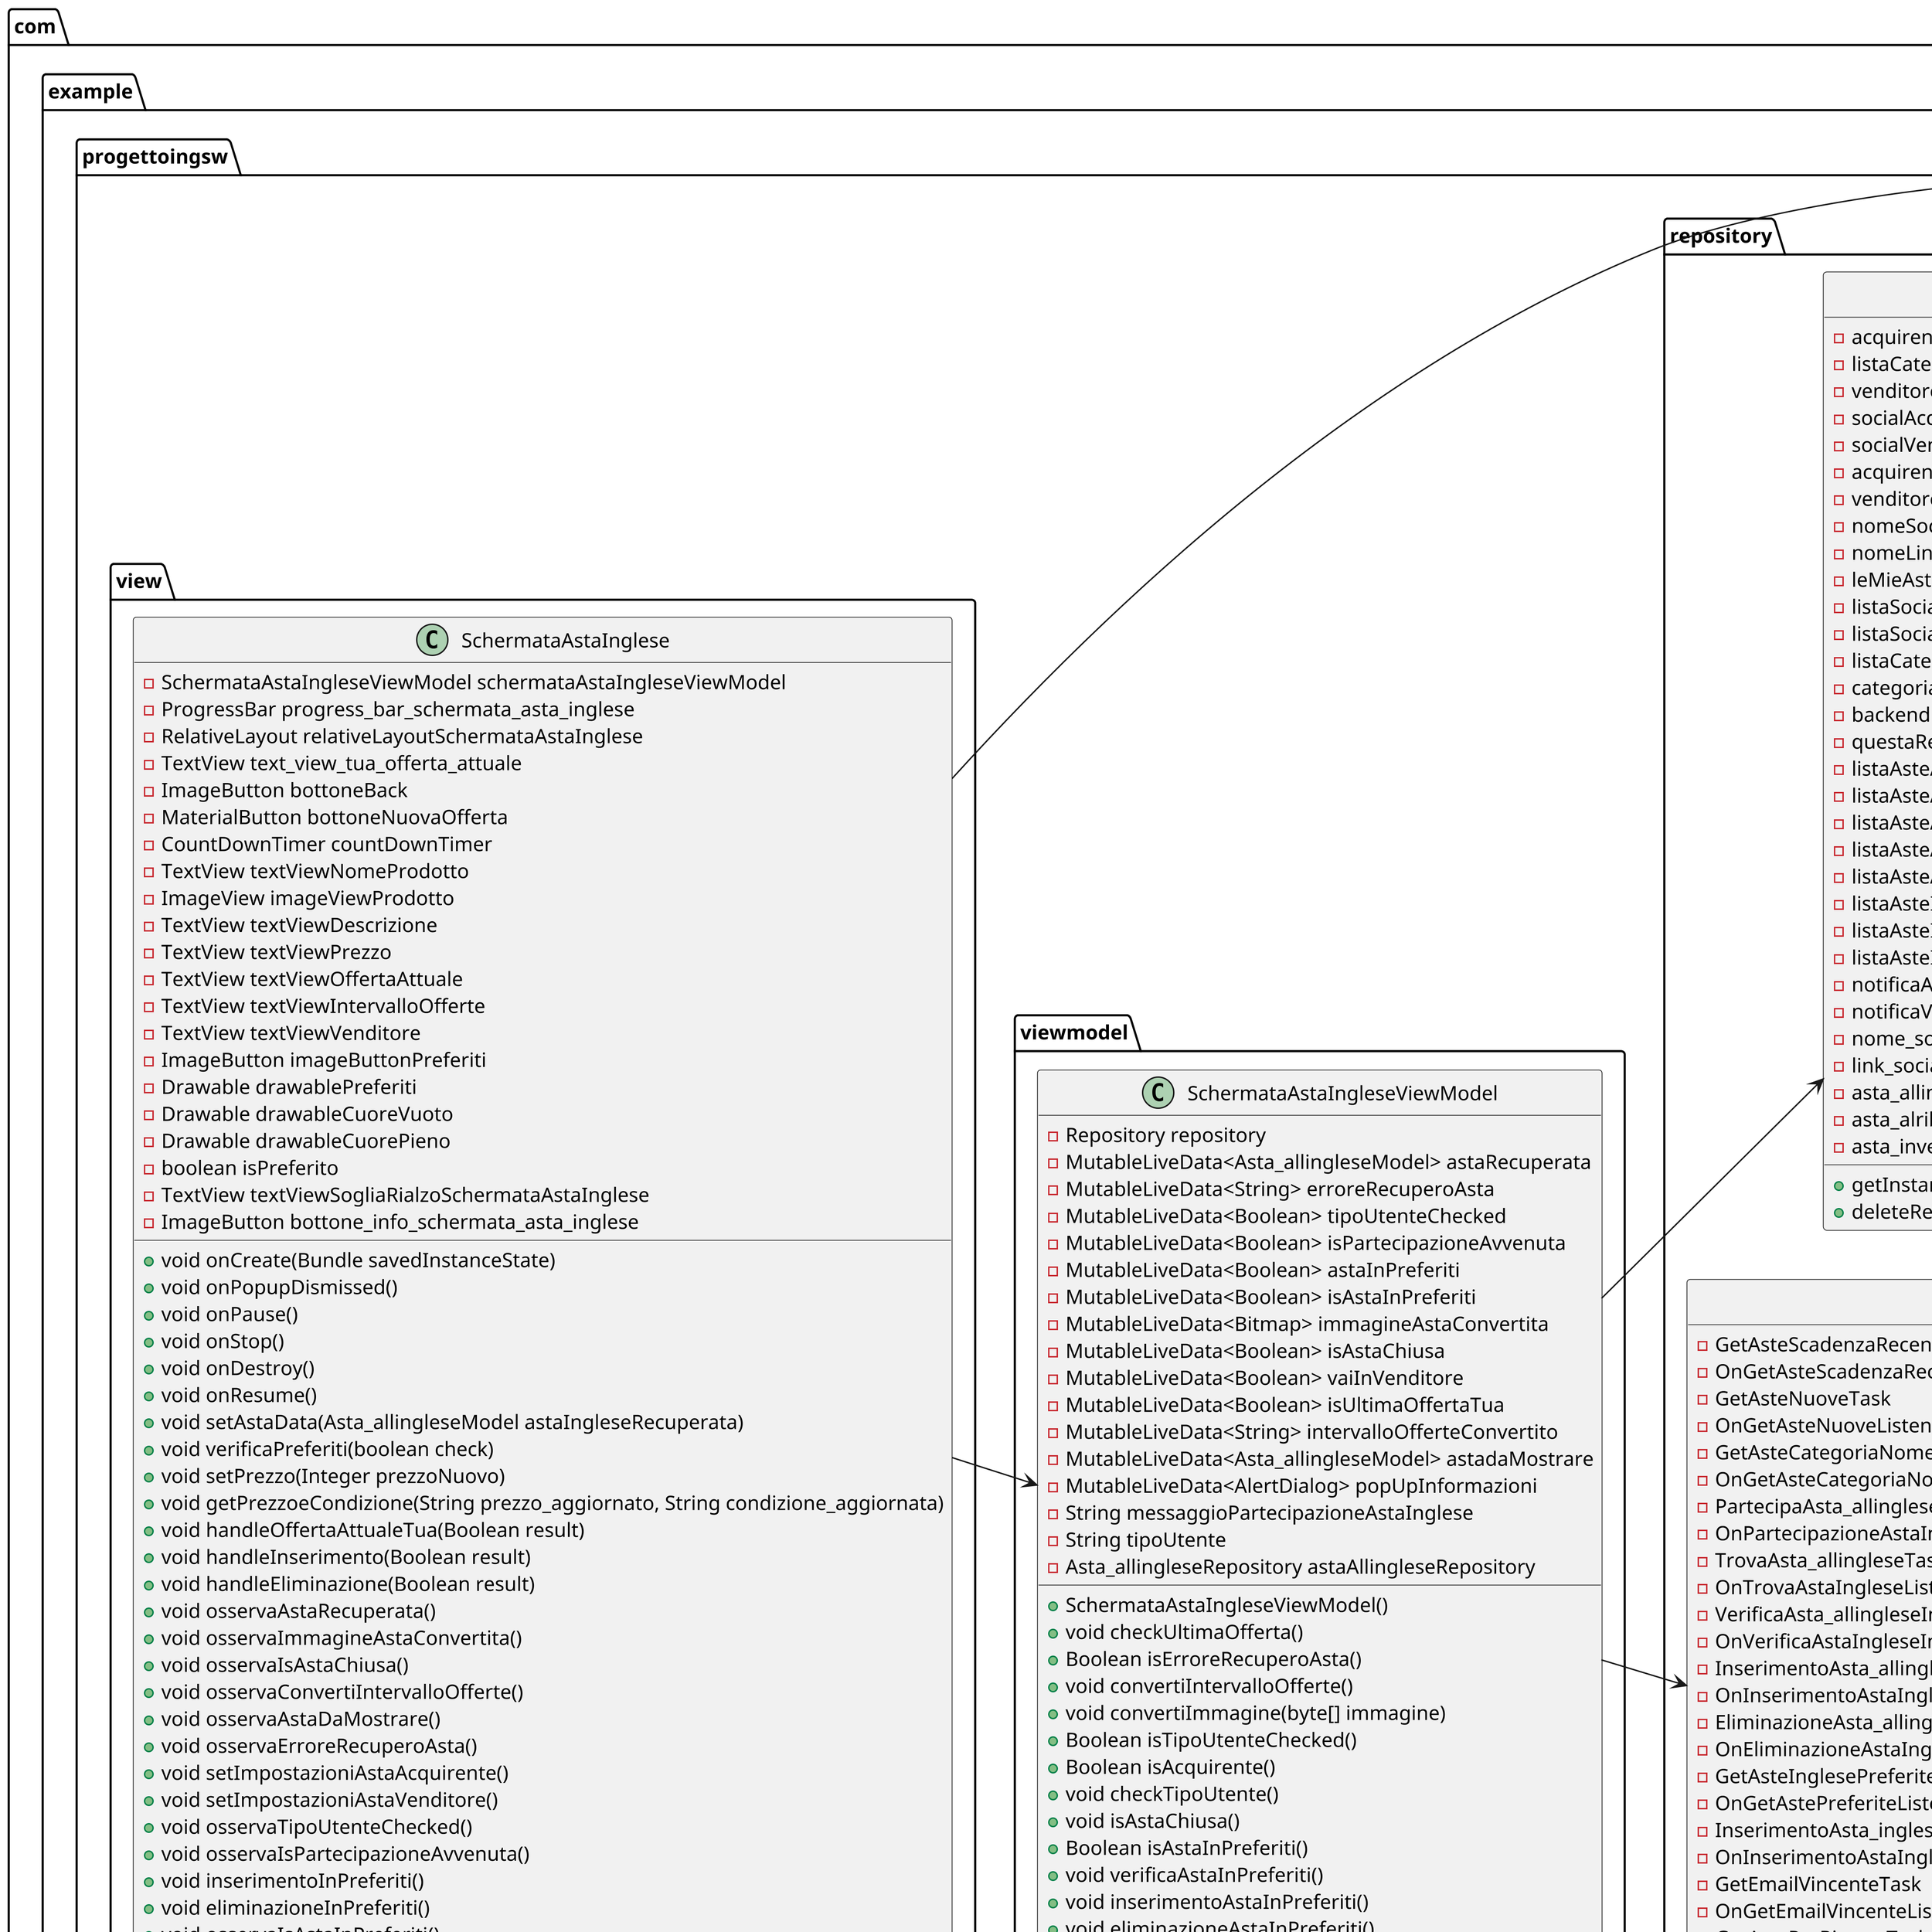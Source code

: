 @startuml

left to right direction
scale 3
package com.example.progettoingsw.view{
    class SchermataAstaInglese {
        - SchermataAstaIngleseViewModel schermataAstaIngleseViewModel
        - ProgressBar progress_bar_schermata_asta_inglese
        - RelativeLayout relativeLayoutSchermataAstaInglese
        - TextView text_view_tua_offerta_attuale
        - ImageButton bottoneBack
        - MaterialButton bottoneNuovaOfferta
        - CountDownTimer countDownTimer
        - TextView textViewNomeProdotto
        - ImageView imageViewProdotto
        - TextView textViewDescrizione
        - TextView textViewPrezzo
        - TextView textViewOffertaAttuale
        - TextView textViewIntervalloOfferte
        - TextView textViewVenditore
        - ImageButton imageButtonPreferiti
        - Drawable drawablePreferiti
        - Drawable drawableCuoreVuoto
        - Drawable drawableCuorePieno
        - boolean isPreferito
        - TextView textViewSogliaRialzoSchermataAstaInglese
        - ImageButton bottone_info_schermata_asta_inglese
        + void onCreate(Bundle savedInstanceState)
        + void onPopupDismissed()
        + void onPause()
        + void onStop()
        + void onDestroy()
        + void onResume()
        + void setAstaData(Asta_allingleseModel astaIngleseRecuperata)
        + void verificaPreferiti(boolean check)
        + void setPrezzo(Integer prezzoNuovo)
        + void getPrezzoeCondizione(String prezzo_aggiornato, String condizione_aggiornata)
        + void handleOffertaAttualeTua(Boolean result)
        + void handleInserimento(Boolean result)
        + void handleEliminazione(Boolean result)
        + void osservaAstaRecuperata()
        + void osservaImmagineAstaConvertita()
        + void osservaIsAstaChiusa()
        + void osservaConvertiIntervalloOfferte()
        + void osservaAstaDaMostrare()
        + void osservaErroreRecuperoAsta()
        + void setImpostazioniAstaAcquirente()
        + void setImpostazioniAstaVenditore()
        + void osservaTipoUtenteChecked()
        + void osservaIsPartecipazioneAvvenuta()
        + void inserimentoInPreferiti()
        + void eliminazioneInPreferiti()
        + void osservaIsAstaInPreferiti()
        + void osservaIsUltimaOffertaTua()
        + void osservaVaiInVenditore()
        + void osservaApriPopUpInfo()
    }
}
package com.example.progettoingsw.viewmodel{
class SchermataAstaIngleseViewModel {
    - Repository repository
    - MutableLiveData<Asta_allingleseModel> astaRecuperata
    - MutableLiveData<String> erroreRecuperoAsta
    - MutableLiveData<Boolean> tipoUtenteChecked
    - MutableLiveData<Boolean> isPartecipazioneAvvenuta
    - MutableLiveData<Boolean> astaInPreferiti
    - MutableLiveData<Boolean> isAstaInPreferiti
    - MutableLiveData<Bitmap> immagineAstaConvertita
    - MutableLiveData<Boolean> isAstaChiusa
    - MutableLiveData<Boolean> vaiInVenditore
    - MutableLiveData<Boolean> isUltimaOffertaTua
    - MutableLiveData<String> intervalloOfferteConvertito
    - MutableLiveData<Asta_allingleseModel> astadaMostrare
    - MutableLiveData<AlertDialog> popUpInformazioni
    - String messaggioPartecipazioneAstaInglese
    - String tipoUtente
    - Asta_allingleseRepository astaAllingleseRepository
    + SchermataAstaIngleseViewModel()
    + void checkUltimaOfferta()
    + Boolean isErroreRecuperoAsta()
    + void convertiIntervalloOfferte()
    + void convertiImmagine(byte[] immagine)
    + Boolean isTipoUtenteChecked()
    + Boolean isAcquirente()
    + void checkTipoUtente()
    + void isAstaChiusa()
    + Boolean isAstaInPreferiti()
    + void verificaAstaInPreferiti()
    + void inserimentoAstaInPreferiti()
    + void eliminazioneAstaInPreferiti()
    + void vaiInVenditore(String emailVenditore)
    + Boolean isAstaDaMostrare()
    + void recuperaAstaDaMostrare()
    + Boolean isPopUpInformazioni()
    + void creaPopUpInformazioni(Activity activity)
}
}
package com.example.progettoingsw.model{
    class Asta_allingleseModel {
        - Long id
        - String nome
        - String descrizione
        - byte[] path_immagine
        - float baseAsta
        - String intervalloTempoOfferte
        - String intervalloOfferteBase
        - float rialzoMin
        - float prezzoAttuale
        - String condizione
        - String id_venditore
        + Asta_allingleseModel()
        + Asta_allingleseModel(Long id, String nome, String descrizione, byte[] path_immagine, float baseAsta,
         String intervalloTempoOfferte, String intervalloOfferteBase, float rialzoMin, float prezzoAttuale, String condizione, String id_venditore)
        + Asta_allingleseModel(String nome, String descrizione, byte[] path_immagine, float baseAsta,
         String intervalloTempoOfferte, String intervalloOfferteBase, float rialzoMin, float prezzoAttuale, String condizione, String id_venditore)
        + Long getId()
        + void setId(Long id)
        + String getNome()
        + void setNome(String nome)
        + String getDescrizione()
        + void setDescrizione(String descrizione)
        + byte[] getPath_immagine()
        + void setPath_immagine(byte[] path_immagine)
        + float getBaseAsta()
        + void setBaseAsta(float baseAsta)
        + String getIntervalloTempoOfferte()
        + void setIntervalloTempoOfferte(String intervalloTempoOfferte)
        + String getIntervalloOfferteBase()
        + void setIntervalloOfferteBase(String intervalloOfferteBase)
        + float getRialzoMin()
        + void setRialzoMin(float rialzoMin)
        + float getPrezzoAttuale()
        + void setPrezzoAttuale(float prezzoAttuale)
        + String getCondizione()
        + void setCondizione(String condizione)
        + String getId_venditore()
        + void setId_venditore(String id_venditore)
    }
}
package com.example.progettoingsw.repository{
class Repository {
    - acquirenteModel: AcquirenteModel
    - listaCategorieAcquirente: ArrayList<String>
    - venditoreModel: VenditoreModel
    - socialAcquirenteModelList: List<SocialAcquirenteModel>
    - socialVenditoreModelList: List<SocialVenditoreModel>
    - acquirenteEmailDaAsta: String
    - venditoreEmailDaAsta: String
    - nomeSocialSelezionato: String
    - nomeLinkSelezionato: String
    - leMieAsteUtenteAttuale: Boolean
    - listaSocialAcquirenteRecuperati: ArrayList<SocialAcquirenteModel>
    - listaSocialVenditoreRecuperati: ArrayList<SocialVenditoreModel>
    - listaCategorieVenditore: ArrayList<String>
    - categoriaSelezionata: String
    - backendUrl: String
    - questaRepository: Repository
    - listaAsteAllIngleseInScadenza: ArrayList<Asta_allingleseModel>
    - listaAsteAllIngleseCategoriaNome: ArrayList<Asta_allingleseModel>
    - listaAsteAllIngleseNuove: ArrayList<Asta_allingleseModel>
    - listaAsteAlRibassoCategoriaNome: ArrayList<Asta_alribassoModel>
    - listaAsteAlRibassoNuove: ArrayList<Asta_alribassoModel>
    - listaAsteInversaInScadenza: ArrayList<Asta_inversaModel>
    - listaAsteInversaCategoriaNome: ArrayList<Asta_inversaModel>
    - listaAsteInversaNuove: ArrayList<Asta_inversaModel>
    - notificaAcquirenteScelta: NotificheAcquirenteModel
    - notificaVenditoreScelta: NotificheVenditoreModel
    - nome_socialAcquirenteSelezionato: String
    - link_socialAcquirenteSelezionato: String
    - asta_allingleseSelezionata: Asta_allingleseModel
    - asta_alribassoSelezionata: Asta_alribassoModel
    - asta_inversaSelezionata: Asta_inversaModel
    + getInstance(): Repository
    + deleteRepository(): void
}
class Asta_allingleseRepository{
    - GetAsteScadenzaRecenteTask
    - OnGetAsteScadenzaRecenteListener
    - GetAsteNuoveTask
    - OnGetAsteNuoveListener
    - GetAsteCategoriaNomeTask
    - OnGetAsteCategoriaNomeListener
    - PartecipaAsta_allingleseTask
    - OnPartecipazioneAstaIngleseListener
    - TrovaAsta_allingleseTask
    - OnTrovaAstaIngleseListener
    - VerificaAsta_allingleseInPreferitiTask
    - OnVerificaAstaIngleseInPreferitiListener
    - InserimentoAsta_allingleseInPreferitiTask
    - OnInserimentoAstaIngleseInPreferitiListener
    - EliminazioneAsta_allingleseInPreferitiTask
    - OnEliminazioneAstaIngleseInPreferitiListener
    - GetAsteInglesePreferiteTask
    - OnGetAstePreferiteListener
    - InserimentoAsta_ingleseTask
    - OnInserimentoAstaIngleseListener
    - GetEmailVincenteTask
    - OnGetEmailVincenteListener
    - GetAstePerRicercaTask
    - OnGetAstePerRicercaListener

    + GetAsteScadenzaRecenteTask(OnGetAsteScadenzaRecenteListener listener)
    + GetAsteNuoveTask(OnGetAsteNuoveListener listener)
    + GetAsteCategoriaNomeTask(OnGetAsteCategoriaNomeListener listener)
    + PartecipaAsta_allingleseTask(OnPartecipazioneAstaIngleseListener listener)
    + TrovaAsta_allingleseTask(OnTrovaAstaIngleseListener listener)
    + VerificaAsta_allingleseInPreferitiTask(OnVerificaAstaIngleseInPreferitiListener listener)
    + InserimentoAsta_allingleseInPreferitiTask(OnInserimentoAstaIngleseInPreferitiListener listener)
    + EliminazioneAsta_allingleseInPreferitiTask(OnEliminazioneAstaIngleseInPreferitiListener listener)
    + GetAsteInglesePreferiteTask(OnGetAstePreferiteListener listener)
    + InserimentoAsta_ingleseTask(OnInserimentoAstaIngleseListener listener)
    + GetEmailVincenteTask(OnGetEmailVincenteListener listener)
    + GetAstePerRicercaTask(OnGetAstePerRicercaListener listener)
    + static byte[] base64ToByteArray(String base64String)
    + static String byteArrayToBase64(byte[] byteArray)

}
}
SchermataAstaInglese --> Asta_allingleseModel
SchermataAstaInglese --> SchermataAstaIngleseViewModel

SchermataAstaIngleseViewModel --> Repository
SchermataAstaIngleseViewModel --> Asta_allingleseModel
SchermataAstaIngleseViewModel --> Asta_allingleseRepository

Asta_allingleseRepository --> Asta_allingleseModel


@enduml